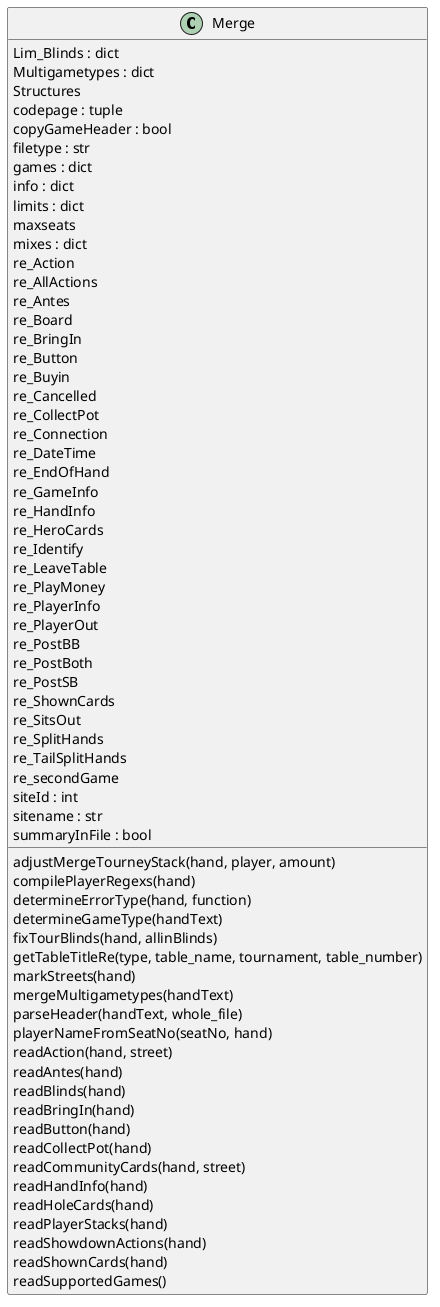 @startuml classes
set namespaceSeparator none
class "Merge" as MergeToFpdb.Merge {
  Lim_Blinds : dict
  Multigametypes : dict
  Structures
  codepage : tuple
  copyGameHeader : bool
  filetype : str
  games : dict
  info : dict
  limits : dict
  maxseats
  mixes : dict
  re_Action
  re_AllActions
  re_Antes
  re_Board
  re_BringIn
  re_Button
  re_Buyin
  re_Cancelled
  re_CollectPot
  re_Connection
  re_DateTime
  re_EndOfHand
  re_GameInfo
  re_HandInfo
  re_HeroCards
  re_Identify
  re_LeaveTable
  re_PlayMoney
  re_PlayerInfo
  re_PlayerOut
  re_PostBB
  re_PostBoth
  re_PostSB
  re_ShownCards
  re_SitsOut
  re_SplitHands
  re_TailSplitHands
  re_secondGame
  siteId : int
  sitename : str
  summaryInFile : bool
  adjustMergeTourneyStack(hand, player, amount)
  compilePlayerRegexs(hand)
  determineErrorType(hand, function)
  determineGameType(handText)
  fixTourBlinds(hand, allinBlinds)
  getTableTitleRe(type, table_name, tournament, table_number)
  markStreets(hand)
  mergeMultigametypes(handText)
  parseHeader(handText, whole_file)
  playerNameFromSeatNo(seatNo, hand)
  readAction(hand, street)
  readAntes(hand)
  readBlinds(hand)
  readBringIn(hand)
  readButton(hand)
  readCollectPot(hand)
  readCommunityCards(hand, street)
  readHandInfo(hand)
  readHoleCards(hand)
  readPlayerStacks(hand)
  readShowdownActions(hand)
  readShownCards(hand)
  readSupportedGames()
}
@enduml

